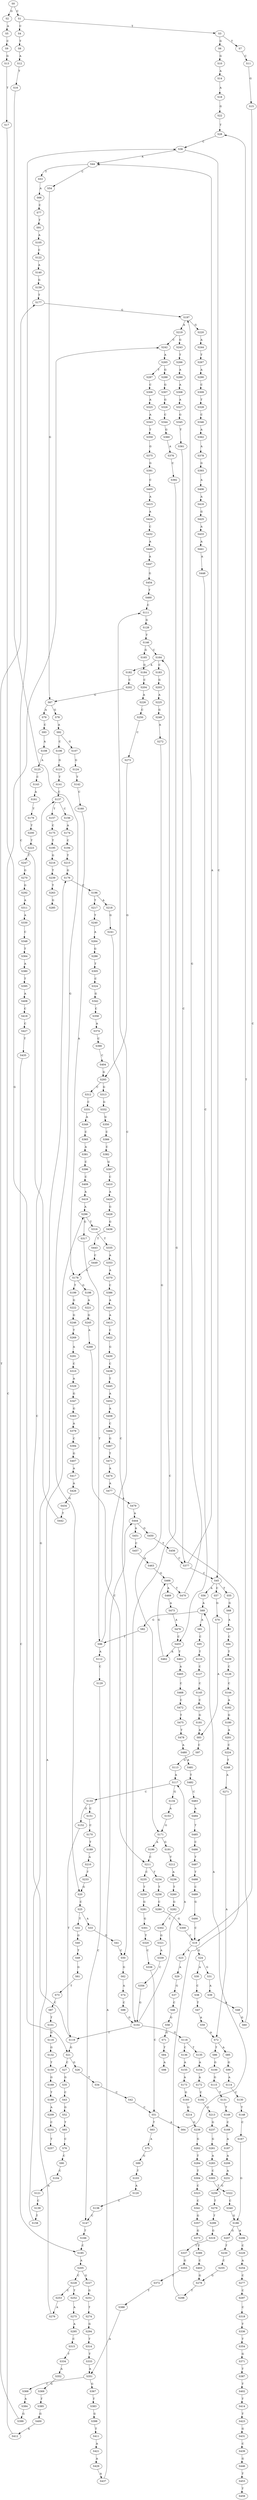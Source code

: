 strict digraph  {
	S0 -> S1 [ label = C ];
	S0 -> S2 [ label = G ];
	S1 -> S3 [ label = T ];
	S1 -> S4 [ label = C ];
	S2 -> S5 [ label = A ];
	S3 -> S6 [ label = G ];
	S3 -> S7 [ label = T ];
	S4 -> S8 [ label = T ];
	S5 -> S9 [ label = C ];
	S6 -> S10 [ label = G ];
	S7 -> S11 [ label = C ];
	S8 -> S12 [ label = A ];
	S9 -> S13 [ label = G ];
	S10 -> S14 [ label = A ];
	S11 -> S15 [ label = G ];
	S12 -> S16 [ label = T ];
	S13 -> S17 [ label = T ];
	S14 -> S18 [ label = A ];
	S15 -> S19 [ label = C ];
	S16 -> S20 [ label = G ];
	S17 -> S21 [ label = G ];
	S18 -> S22 [ label = G ];
	S19 -> S23 [ label = A ];
	S19 -> S24 [ label = G ];
	S20 -> S25 [ label = C ];
	S21 -> S26 [ label = G ];
	S21 -> S27 [ label = C ];
	S22 -> S28 [ label = T ];
	S23 -> S29 [ label = A ];
	S24 -> S30 [ label = A ];
	S24 -> S31 [ label = G ];
	S25 -> S32 [ label = T ];
	S25 -> S33 [ label = A ];
	S26 -> S34 [ label = T ];
	S27 -> S35 [ label = G ];
	S28 -> S36 [ label = C ];
	S29 -> S37 [ label = G ];
	S30 -> S38 [ label = C ];
	S31 -> S39 [ label = A ];
	S32 -> S40 [ label = G ];
	S33 -> S41 [ label = G ];
	S34 -> S42 [ label = C ];
	S35 -> S43 [ label = C ];
	S36 -> S44 [ label = A ];
	S36 -> S45 [ label = C ];
	S37 -> S46 [ label = C ];
	S38 -> S47 [ label = T ];
	S39 -> S48 [ label = A ];
	S40 -> S49 [ label = T ];
	S41 -> S50 [ label = C ];
	S42 -> S51 [ label = C ];
	S43 -> S52 [ label = G ];
	S44 -> S53 [ label = T ];
	S44 -> S54 [ label = C ];
	S45 -> S55 [ label = T ];
	S45 -> S56 [ label = A ];
	S45 -> S57 [ label = C ];
	S46 -> S58 [ label = G ];
	S47 -> S59 [ label = A ];
	S48 -> S60 [ label = G ];
	S49 -> S61 [ label = G ];
	S50 -> S62 [ label = G ];
	S51 -> S63 [ label = T ];
	S51 -> S64 [ label = A ];
	S52 -> S65 [ label = T ];
	S53 -> S66 [ label = A ];
	S54 -> S67 [ label = G ];
	S55 -> S68 [ label = G ];
	S56 -> S69 [ label = A ];
	S57 -> S70 [ label = G ];
	S58 -> S71 [ label = G ];
	S59 -> S72 [ label = A ];
	S60 -> S28 [ label = T ];
	S61 -> S73 [ label = T ];
	S62 -> S74 [ label = A ];
	S63 -> S75 [ label = A ];
	S64 -> S69 [ label = A ];
	S65 -> S76 [ label = C ];
	S66 -> S77 [ label = C ];
	S67 -> S78 [ label = G ];
	S67 -> S79 [ label = A ];
	S68 -> S80 [ label = A ];
	S69 -> S81 [ label = A ];
	S69 -> S82 [ label = G ];
	S70 -> S83 [ label = A ];
	S71 -> S84 [ label = T ];
	S72 -> S85 [ label = A ];
	S72 -> S86 [ label = T ];
	S73 -> S87 [ label = C ];
	S74 -> S88 [ label = C ];
	S75 -> S89 [ label = G ];
	S76 -> S90 [ label = C ];
	S77 -> S91 [ label = T ];
	S78 -> S92 [ label = A ];
	S79 -> S93 [ label = C ];
	S80 -> S94 [ label = C ];
	S81 -> S95 [ label = C ];
	S82 -> S96 [ label = T ];
	S83 -> S97 [ label = C ];
	S84 -> S98 [ label = A ];
	S85 -> S99 [ label = G ];
	S86 -> S100 [ label = G ];
	S87 -> S101 [ label = T ];
	S88 -> S102 [ label = G ];
	S89 -> S103 [ label = T ];
	S90 -> S104 [ label = C ];
	S91 -> S105 [ label = A ];
	S92 -> S106 [ label = C ];
	S92 -> S107 [ label = G ];
	S93 -> S108 [ label = A ];
	S94 -> S109 [ label = T ];
	S95 -> S110 [ label = T ];
	S96 -> S111 [ label = C ];
	S96 -> S112 [ label = A ];
	S97 -> S113 [ label = G ];
	S99 -> S114 [ label = A ];
	S100 -> S115 [ label = G ];
	S101 -> S116 [ label = G ];
	S102 -> S117 [ label = A ];
	S102 -> S118 [ label = G ];
	S102 -> S119 [ label = T ];
	S103 -> S120 [ label = A ];
	S104 -> S121 [ label = A ];
	S105 -> S122 [ label = C ];
	S106 -> S123 [ label = G ];
	S107 -> S124 [ label = G ];
	S108 -> S125 [ label = A ];
	S109 -> S126 [ label = C ];
	S110 -> S127 [ label = C ];
	S111 -> S128 [ label = G ];
	S112 -> S129 [ label = C ];
	S113 -> S117 [ label = A ];
	S114 -> S130 [ label = C ];
	S115 -> S131 [ label = T ];
	S116 -> S132 [ label = G ];
	S117 -> S133 [ label = C ];
	S117 -> S134 [ label = G ];
	S118 -> S135 [ label = T ];
	S118 -> S136 [ label = C ];
	S119 -> S137 [ label = C ];
	S119 -> S21 [ label = G ];
	S120 -> S138 [ label = C ];
	S121 -> S139 [ label = C ];
	S122 -> S140 [ label = A ];
	S123 -> S141 [ label = T ];
	S124 -> S142 [ label = T ];
	S125 -> S143 [ label = C ];
	S126 -> S144 [ label = C ];
	S127 -> S145 [ label = C ];
	S128 -> S146 [ label = T ];
	S129 -> S147 [ label = C ];
	S130 -> S148 [ label = T ];
	S131 -> S149 [ label = T ];
	S132 -> S150 [ label = T ];
	S133 -> S151 [ label = C ];
	S133 -> S152 [ label = G ];
	S134 -> S153 [ label = A ];
	S135 -> S154 [ label = A ];
	S136 -> S155 [ label = A ];
	S137 -> S156 [ label = C ];
	S137 -> S157 [ label = T ];
	S138 -> S147 [ label = C ];
	S139 -> S158 [ label = T ];
	S140 -> S159 [ label = G ];
	S141 -> S137 [ label = C ];
	S142 -> S160 [ label = C ];
	S143 -> S161 [ label = A ];
	S144 -> S162 [ label = A ];
	S145 -> S163 [ label = C ];
	S146 -> S164 [ label = C ];
	S146 -> S165 [ label = G ];
	S147 -> S166 [ label = T ];
	S148 -> S167 [ label = C ];
	S149 -> S168 [ label = C ];
	S150 -> S169 [ label = G ];
	S151 -> S170 [ label = C ];
	S152 -> S119 [ label = T ];
	S153 -> S171 [ label = G ];
	S154 -> S172 [ label = A ];
	S155 -> S173 [ label = A ];
	S156 -> S174 [ label = A ];
	S157 -> S175 [ label = C ];
	S158 -> S176 [ label = G ];
	S159 -> S177 [ label = T ];
	S160 -> S178 [ label = A ];
	S161 -> S179 [ label = T ];
	S162 -> S180 [ label = G ];
	S163 -> S181 [ label = G ];
	S164 -> S182 [ label = A ];
	S164 -> S183 [ label = C ];
	S165 -> S184 [ label = G ];
	S166 -> S185 [ label = C ];
	S167 -> S186 [ label = G ];
	S168 -> S187 [ label = A ];
	S169 -> S188 [ label = T ];
	S170 -> S189 [ label = T ];
	S171 -> S190 [ label = A ];
	S171 -> S191 [ label = G ];
	S172 -> S192 [ label = C ];
	S173 -> S193 [ label = G ];
	S174 -> S194 [ label = C ];
	S175 -> S195 [ label = T ];
	S176 -> S196 [ label = C ];
	S177 -> S197 [ label = G ];
	S178 -> S198 [ label = G ];
	S178 -> S199 [ label = T ];
	S179 -> S200 [ label = T ];
	S180 -> S201 [ label = A ];
	S181 -> S83 [ label = A ];
	S182 -> S202 [ label = C ];
	S183 -> S203 [ label = G ];
	S184 -> S204 [ label = C ];
	S185 -> S205 [ label = A ];
	S186 -> S206 [ label = A ];
	S186 -> S207 [ label = G ];
	S187 -> S208 [ label = A ];
	S188 -> S209 [ label = A ];
	S189 -> S210 [ label = A ];
	S190 -> S211 [ label = C ];
	S191 -> S212 [ label = T ];
	S192 -> S213 [ label = G ];
	S193 -> S214 [ label = G ];
	S194 -> S215 [ label = T ];
	S195 -> S216 [ label = G ];
	S196 -> S217 [ label = T ];
	S196 -> S218 [ label = A ];
	S197 -> S219 [ label = A ];
	S197 -> S220 [ label = G ];
	S198 -> S221 [ label = A ];
	S199 -> S222 [ label = G ];
	S200 -> S223 [ label = T ];
	S201 -> S224 [ label = C ];
	S202 -> S67 [ label = G ];
	S203 -> S225 [ label = A ];
	S204 -> S226 [ label = A ];
	S205 -> S227 [ label = G ];
	S205 -> S228 [ label = C ];
	S206 -> S229 [ label = C ];
	S207 -> S230 [ label = T ];
	S208 -> S231 [ label = A ];
	S209 -> S232 [ label = C ];
	S210 -> S233 [ label = T ];
	S211 -> S234 [ label = T ];
	S211 -> S235 [ label = C ];
	S212 -> S236 [ label = A ];
	S213 -> S237 [ label = G ];
	S214 -> S238 [ label = G ];
	S215 -> S176 [ label = G ];
	S216 -> S239 [ label = T ];
	S217 -> S240 [ label = T ];
	S218 -> S241 [ label = G ];
	S219 -> S242 [ label = C ];
	S219 -> S243 [ label = G ];
	S220 -> S244 [ label = A ];
	S221 -> S245 [ label = G ];
	S222 -> S246 [ label = G ];
	S223 -> S247 [ label = T ];
	S224 -> S248 [ label = T ];
	S225 -> S249 [ label = G ];
	S226 -> S250 [ label = C ];
	S227 -> S251 [ label = G ];
	S228 -> S252 [ label = T ];
	S228 -> S253 [ label = C ];
	S229 -> S254 [ label = A ];
	S230 -> S255 [ label = C ];
	S231 -> S256 [ label = G ];
	S232 -> S257 [ label = T ];
	S233 -> S20 [ label = G ];
	S234 -> S258 [ label = T ];
	S235 -> S259 [ label = T ];
	S236 -> S260 [ label = T ];
	S237 -> S261 [ label = G ];
	S238 -> S262 [ label = G ];
	S239 -> S263 [ label = T ];
	S240 -> S264 [ label = A ];
	S241 -> S50 [ label = C ];
	S242 -> S265 [ label = A ];
	S243 -> S266 [ label = T ];
	S244 -> S267 [ label = T ];
	S245 -> S268 [ label = A ];
	S246 -> S269 [ label = T ];
	S247 -> S270 [ label = G ];
	S248 -> S271 [ label = A ];
	S249 -> S272 [ label = A ];
	S250 -> S273 [ label = C ];
	S251 -> S274 [ label = T ];
	S252 -> S275 [ label = A ];
	S253 -> S276 [ label = A ];
	S254 -> S277 [ label = C ];
	S255 -> S278 [ label = G ];
	S256 -> S279 [ label = T ];
	S258 -> S280 [ label = C ];
	S259 -> S281 [ label = G ];
	S260 -> S282 [ label = G ];
	S261 -> S283 [ label = A ];
	S262 -> S284 [ label = T ];
	S263 -> S285 [ label = G ];
	S264 -> S286 [ label = G ];
	S265 -> S287 [ label = T ];
	S265 -> S288 [ label = G ];
	S266 -> S289 [ label = A ];
	S267 -> S290 [ label = A ];
	S268 -> S211 [ label = C ];
	S269 -> S291 [ label = A ];
	S270 -> S292 [ label = G ];
	S271 -> S72 [ label = A ];
	S272 -> S171 [ label = G ];
	S273 -> S293 [ label = G ];
	S274 -> S294 [ label = G ];
	S275 -> S295 [ label = A ];
	S276 -> S296 [ label = A ];
	S277 -> S297 [ label = C ];
	S278 -> S298 [ label = T ];
	S279 -> S299 [ label = T ];
	S280 -> S300 [ label = G ];
	S281 -> S301 [ label = G ];
	S282 -> S302 [ label = C ];
	S283 -> S303 [ label = C ];
	S284 -> S304 [ label = T ];
	S286 -> S305 [ label = T ];
	S287 -> S306 [ label = C ];
	S288 -> S307 [ label = G ];
	S289 -> S308 [ label = A ];
	S290 -> S309 [ label = C ];
	S291 -> S310 [ label = C ];
	S292 -> S311 [ label = A ];
	S293 -> S312 [ label = C ];
	S293 -> S313 [ label = G ];
	S294 -> S314 [ label = T ];
	S295 -> S315 [ label = C ];
	S296 -> S316 [ label = T ];
	S296 -> S317 [ label = G ];
	S297 -> S318 [ label = C ];
	S298 -> S164 [ label = C ];
	S299 -> S319 [ label = G ];
	S300 -> S19 [ label = C ];
	S301 -> S320 [ label = T ];
	S302 -> S321 [ label = G ];
	S303 -> S322 [ label = T ];
	S304 -> S323 [ label = C ];
	S305 -> S324 [ label = C ];
	S306 -> S325 [ label = A ];
	S307 -> S326 [ label = G ];
	S308 -> S327 [ label = A ];
	S309 -> S328 [ label = T ];
	S310 -> S329 [ label = A ];
	S311 -> S330 [ label = A ];
	S312 -> S331 [ label = C ];
	S313 -> S332 [ label = G ];
	S314 -> S333 [ label = T ];
	S315 -> S334 [ label = T ];
	S316 -> S335 [ label = T ];
	S317 -> S96 [ label = T ];
	S318 -> S336 [ label = T ];
	S319 -> S337 [ label = T ];
	S320 -> S338 [ label = C ];
	S321 -> S339 [ label = A ];
	S322 -> S340 [ label = C ];
	S323 -> S341 [ label = C ];
	S324 -> S342 [ label = G ];
	S325 -> S343 [ label = A ];
	S326 -> S344 [ label = C ];
	S327 -> S345 [ label = G ];
	S328 -> S346 [ label = C ];
	S329 -> S347 [ label = G ];
	S330 -> S348 [ label = C ];
	S331 -> S349 [ label = A ];
	S332 -> S350 [ label = G ];
	S333 -> S351 [ label = A ];
	S334 -> S352 [ label = A ];
	S335 -> S353 [ label = A ];
	S336 -> S354 [ label = T ];
	S337 -> S355 [ label = G ];
	S338 -> S51 [ label = C ];
	S339 -> S356 [ label = C ];
	S340 -> S186 [ label = G ];
	S341 -> S357 [ label = G ];
	S342 -> S358 [ label = C ];
	S343 -> S359 [ label = T ];
	S344 -> S360 [ label = G ];
	S345 -> S361 [ label = T ];
	S346 -> S362 [ label = A ];
	S347 -> S363 [ label = G ];
	S348 -> S364 [ label = T ];
	S349 -> S365 [ label = C ];
	S350 -> S366 [ label = C ];
	S351 -> S367 [ label = G ];
	S351 -> S368 [ label = C ];
	S352 -> S369 [ label = G ];
	S353 -> S370 [ label = A ];
	S354 -> S371 [ label = G ];
	S355 -> S372 [ label = T ];
	S356 -> S102 [ label = G ];
	S357 -> S373 [ label = G ];
	S358 -> S374 [ label = A ];
	S359 -> S375 [ label = G ];
	S360 -> S376 [ label = A ];
	S361 -> S377 [ label = C ];
	S362 -> S378 [ label = A ];
	S363 -> S379 [ label = A ];
	S364 -> S380 [ label = A ];
	S365 -> S381 [ label = A ];
	S366 -> S382 [ label = C ];
	S367 -> S383 [ label = T ];
	S368 -> S384 [ label = A ];
	S369 -> S385 [ label = T ];
	S370 -> S386 [ label = C ];
	S371 -> S387 [ label = T ];
	S372 -> S388 [ label = T ];
	S373 -> S389 [ label = T ];
	S374 -> S390 [ label = C ];
	S375 -> S391 [ label = G ];
	S376 -> S392 [ label = C ];
	S377 -> S45 [ label = C ];
	S377 -> S44 [ label = A ];
	S378 -> S393 [ label = G ];
	S379 -> S394 [ label = C ];
	S380 -> S395 [ label = T ];
	S381 -> S396 [ label = C ];
	S382 -> S397 [ label = G ];
	S383 -> S398 [ label = G ];
	S384 -> S399 [ label = G ];
	S385 -> S400 [ label = G ];
	S386 -> S401 [ label = A ];
	S387 -> S402 [ label = T ];
	S388 -> S351 [ label = A ];
	S389 -> S403 [ label = C ];
	S390 -> S404 [ label = C ];
	S391 -> S405 [ label = C ];
	S392 -> S102 [ label = G ];
	S393 -> S406 [ label = A ];
	S394 -> S407 [ label = G ];
	S395 -> S408 [ label = A ];
	S396 -> S409 [ label = C ];
	S397 -> S410 [ label = C ];
	S398 -> S411 [ label = T ];
	S399 -> S177 [ label = T ];
	S400 -> S412 [ label = A ];
	S401 -> S413 [ label = A ];
	S402 -> S414 [ label = T ];
	S403 -> S278 [ label = G ];
	S404 -> S293 [ label = G ];
	S405 -> S415 [ label = A ];
	S406 -> S416 [ label = A ];
	S407 -> S417 [ label = A ];
	S408 -> S418 [ label = C ];
	S409 -> S419 [ label = A ];
	S410 -> S420 [ label = A ];
	S411 -> S421 [ label = A ];
	S412 -> S242 [ label = C ];
	S413 -> S422 [ label = C ];
	S414 -> S423 [ label = T ];
	S415 -> S424 [ label = A ];
	S416 -> S425 [ label = G ];
	S417 -> S426 [ label = A ];
	S418 -> S427 [ label = C ];
	S419 -> S296 [ label = A ];
	S420 -> S428 [ label = G ];
	S421 -> S429 [ label = A ];
	S422 -> S430 [ label = G ];
	S423 -> S431 [ label = G ];
	S424 -> S432 [ label = C ];
	S425 -> S433 [ label = A ];
	S426 -> S434 [ label = G ];
	S427 -> S435 [ label = T ];
	S428 -> S436 [ label = G ];
	S429 -> S437 [ label = A ];
	S430 -> S438 [ label = C ];
	S431 -> S439 [ label = C ];
	S432 -> S440 [ label = A ];
	S433 -> S441 [ label = A ];
	S434 -> S442 [ label = T ];
	S435 -> S185 [ label = C ];
	S436 -> S443 [ label = T ];
	S437 -> S444 [ label = A ];
	S438 -> S445 [ label = T ];
	S439 -> S446 [ label = G ];
	S440 -> S447 [ label = A ];
	S441 -> S448 [ label = A ];
	S442 -> S36 [ label = C ];
	S443 -> S449 [ label = C ];
	S444 -> S450 [ label = G ];
	S444 -> S451 [ label = A ];
	S445 -> S452 [ label = A ];
	S446 -> S453 [ label = T ];
	S447 -> S454 [ label = G ];
	S448 -> S455 [ label = C ];
	S449 -> S178 [ label = A ];
	S450 -> S456 [ label = T ];
	S451 -> S457 [ label = C ];
	S452 -> S458 [ label = A ];
	S453 -> S459 [ label = T ];
	S454 -> S460 [ label = T ];
	S455 -> S461 [ label = T ];
	S455 -> S462 [ label = A ];
	S456 -> S377 [ label = C ];
	S457 -> S463 [ label = A ];
	S458 -> S464 [ label = C ];
	S460 -> S111 [ label = C ];
	S461 -> S465 [ label = A ];
	S462 -> S466 [ label = G ];
	S463 -> S466 [ label = G ];
	S464 -> S467 [ label = G ];
	S465 -> S468 [ label = C ];
	S466 -> S469 [ label = A ];
	S466 -> S470 [ label = T ];
	S467 -> S471 [ label = T ];
	S468 -> S472 [ label = C ];
	S469 -> S473 [ label = A ];
	S470 -> S197 [ label = G ];
	S471 -> S474 [ label = A ];
	S472 -> S475 [ label = T ];
	S473 -> S476 [ label = A ];
	S474 -> S477 [ label = A ];
	S475 -> S478 [ label = T ];
	S476 -> S455 [ label = C ];
	S477 -> S479 [ label = A ];
	S478 -> S480 [ label = A ];
	S479 -> S444 [ label = A ];
	S480 -> S481 [ label = A ];
	S481 -> S482 [ label = T ];
	S482 -> S483 [ label = C ];
	S483 -> S484 [ label = A ];
	S484 -> S485 [ label = T ];
	S485 -> S486 [ label = C ];
	S486 -> S487 [ label = T ];
	S487 -> S488 [ label = T ];
	S488 -> S489 [ label = C ];
	S489 -> S490 [ label = G ];
	S490 -> S19 [ label = C ];
}
